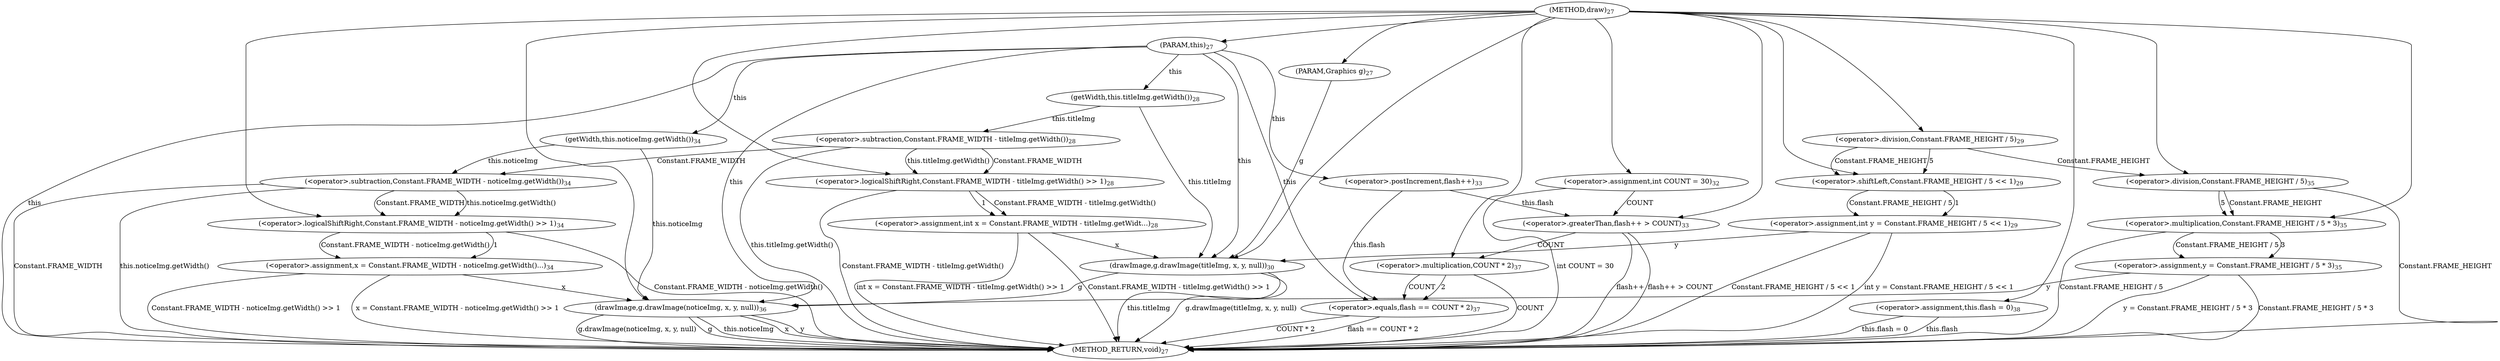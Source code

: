 digraph "draw" {  
"48" [label = <(METHOD,draw)<SUB>27</SUB>> ]
"139" [label = <(METHOD_RETURN,void)<SUB>27</SUB>> ]
"49" [label = <(PARAM,this)<SUB>27</SUB>> ]
"50" [label = <(PARAM,Graphics g)<SUB>27</SUB>> ]
"53" [label = <(&lt;operator&gt;.assignment,int x = Constant.FRAME_WIDTH - titleImg.getWidt...)<SUB>28</SUB>> ]
"66" [label = <(&lt;operator&gt;.assignment,int y = Constant.FRAME_HEIGHT / 5 &lt;&lt; 1)<SUB>29</SUB>> ]
"75" [label = <(drawImage,g.drawImage(titleImg, x, y, null))<SUB>30</SUB>> ]
"84" [label = <(&lt;operator&gt;.assignment,int COUNT = 30)<SUB>32</SUB>> ]
"53" [label = <(&lt;operator&gt;.assignment,int x = Constant.FRAME_WIDTH - titleImg.getWidt...)<SUB>28</SUB>> ]
"53" [label = <(&lt;operator&gt;.assignment,int x = Constant.FRAME_WIDTH - titleImg.getWidt...)<SUB>28</SUB>> ]
"66" [label = <(&lt;operator&gt;.assignment,int y = Constant.FRAME_HEIGHT / 5 &lt;&lt; 1)<SUB>29</SUB>> ]
"66" [label = <(&lt;operator&gt;.assignment,int y = Constant.FRAME_HEIGHT / 5 &lt;&lt; 1)<SUB>29</SUB>> ]
"75" [label = <(drawImage,g.drawImage(titleImg, x, y, null))<SUB>30</SUB>> ]
"75" [label = <(drawImage,g.drawImage(titleImg, x, y, null))<SUB>30</SUB>> ]
"75" [label = <(drawImage,g.drawImage(titleImg, x, y, null))<SUB>30</SUB>> ]
"75" [label = <(drawImage,g.drawImage(titleImg, x, y, null))<SUB>30</SUB>> ]
"75" [label = <(drawImage,g.drawImage(titleImg, x, y, null))<SUB>30</SUB>> ]
"84" [label = <(&lt;operator&gt;.assignment,int COUNT = 30)<SUB>32</SUB>> ]
"84" [label = <(&lt;operator&gt;.assignment,int COUNT = 30)<SUB>32</SUB>> ]
"88" [label = <(&lt;operator&gt;.greaterThan,flash++ &gt; COUNT)<SUB>33</SUB>> ]
"55" [label = <(&lt;operator&gt;.logicalShiftRight,Constant.FRAME_WIDTH - titleImg.getWidth() &gt;&gt; 1)<SUB>28</SUB>> ]
"55" [label = <(&lt;operator&gt;.logicalShiftRight,Constant.FRAME_WIDTH - titleImg.getWidth() &gt;&gt; 1)<SUB>28</SUB>> ]
"68" [label = <(&lt;operator&gt;.shiftLeft,Constant.FRAME_HEIGHT / 5 &lt;&lt; 1)<SUB>29</SUB>> ]
"68" [label = <(&lt;operator&gt;.shiftLeft,Constant.FRAME_HEIGHT / 5 &lt;&lt; 1)<SUB>29</SUB>> ]
"88" [label = <(&lt;operator&gt;.greaterThan,flash++ &gt; COUNT)<SUB>33</SUB>> ]
"88" [label = <(&lt;operator&gt;.greaterThan,flash++ &gt; COUNT)<SUB>33</SUB>> ]
"95" [label = <(&lt;operator&gt;.assignment,x = Constant.FRAME_WIDTH - noticeImg.getWidth()...)<SUB>34</SUB>> ]
"107" [label = <(&lt;operator&gt;.assignment,y = Constant.FRAME_HEIGHT / 5 * 3)<SUB>35</SUB>> ]
"116" [label = <(drawImage,g.drawImage(noticeImg, x, y, null))<SUB>36</SUB>> ]
"56" [label = <(&lt;operator&gt;.subtraction,Constant.FRAME_WIDTH - titleImg.getWidth())<SUB>28</SUB>> ]
"56" [label = <(&lt;operator&gt;.subtraction,Constant.FRAME_WIDTH - titleImg.getWidth())<SUB>28</SUB>> ]
"69" [label = <(&lt;operator&gt;.division,Constant.FRAME_HEIGHT / 5)<SUB>29</SUB>> ]
"69" [label = <(&lt;operator&gt;.division,Constant.FRAME_HEIGHT / 5)<SUB>29</SUB>> ]
"89" [label = <(&lt;operator&gt;.postIncrement,flash++)<SUB>33</SUB>> ]
"95" [label = <(&lt;operator&gt;.assignment,x = Constant.FRAME_WIDTH - noticeImg.getWidth()...)<SUB>34</SUB>> ]
"95" [label = <(&lt;operator&gt;.assignment,x = Constant.FRAME_WIDTH - noticeImg.getWidth()...)<SUB>34</SUB>> ]
"107" [label = <(&lt;operator&gt;.assignment,y = Constant.FRAME_HEIGHT / 5 * 3)<SUB>35</SUB>> ]
"107" [label = <(&lt;operator&gt;.assignment,y = Constant.FRAME_HEIGHT / 5 * 3)<SUB>35</SUB>> ]
"116" [label = <(drawImage,g.drawImage(noticeImg, x, y, null))<SUB>36</SUB>> ]
"116" [label = <(drawImage,g.drawImage(noticeImg, x, y, null))<SUB>36</SUB>> ]
"116" [label = <(drawImage,g.drawImage(noticeImg, x, y, null))<SUB>36</SUB>> ]
"116" [label = <(drawImage,g.drawImage(noticeImg, x, y, null))<SUB>36</SUB>> ]
"116" [label = <(drawImage,g.drawImage(noticeImg, x, y, null))<SUB>36</SUB>> ]
"125" [label = <(&lt;operator&gt;.equals,flash == COUNT * 2)<SUB>37</SUB>> ]
"132" [label = <(&lt;operator&gt;.assignment,this.flash = 0)<SUB>38</SUB>> ]
"60" [label = <(getWidth,this.titleImg.getWidth())<SUB>28</SUB>> ]
"97" [label = <(&lt;operator&gt;.logicalShiftRight,Constant.FRAME_WIDTH - noticeImg.getWidth() &gt;&gt; 1)<SUB>34</SUB>> ]
"97" [label = <(&lt;operator&gt;.logicalShiftRight,Constant.FRAME_WIDTH - noticeImg.getWidth() &gt;&gt; 1)<SUB>34</SUB>> ]
"109" [label = <(&lt;operator&gt;.multiplication,Constant.FRAME_HEIGHT / 5 * 3)<SUB>35</SUB>> ]
"109" [label = <(&lt;operator&gt;.multiplication,Constant.FRAME_HEIGHT / 5 * 3)<SUB>35</SUB>> ]
"125" [label = <(&lt;operator&gt;.equals,flash == COUNT * 2)<SUB>37</SUB>> ]
"125" [label = <(&lt;operator&gt;.equals,flash == COUNT * 2)<SUB>37</SUB>> ]
"132" [label = <(&lt;operator&gt;.assignment,this.flash = 0)<SUB>38</SUB>> ]
"132" [label = <(&lt;operator&gt;.assignment,this.flash = 0)<SUB>38</SUB>> ]
"98" [label = <(&lt;operator&gt;.subtraction,Constant.FRAME_WIDTH - noticeImg.getWidth())<SUB>34</SUB>> ]
"98" [label = <(&lt;operator&gt;.subtraction,Constant.FRAME_WIDTH - noticeImg.getWidth())<SUB>34</SUB>> ]
"110" [label = <(&lt;operator&gt;.division,Constant.FRAME_HEIGHT / 5)<SUB>35</SUB>> ]
"110" [label = <(&lt;operator&gt;.division,Constant.FRAME_HEIGHT / 5)<SUB>35</SUB>> ]
"129" [label = <(&lt;operator&gt;.multiplication,COUNT * 2)<SUB>37</SUB>> ]
"129" [label = <(&lt;operator&gt;.multiplication,COUNT * 2)<SUB>37</SUB>> ]
"102" [label = <(getWidth,this.noticeImg.getWidth())<SUB>34</SUB>> ]
  "49" -> "139"  [ label = "this"] 
  "56" -> "139"  [ label = "this.titleImg.getWidth()"] 
  "55" -> "139"  [ label = "Constant.FRAME_WIDTH - titleImg.getWidth()"] 
  "53" -> "139"  [ label = "Constant.FRAME_WIDTH - titleImg.getWidth() &gt;&gt; 1"] 
  "53" -> "139"  [ label = "int x = Constant.FRAME_WIDTH - titleImg.getWidth() &gt;&gt; 1"] 
  "66" -> "139"  [ label = "Constant.FRAME_HEIGHT / 5 &lt;&lt; 1"] 
  "66" -> "139"  [ label = "int y = Constant.FRAME_HEIGHT / 5 &lt;&lt; 1"] 
  "75" -> "139"  [ label = "this.titleImg"] 
  "75" -> "139"  [ label = "g.drawImage(titleImg, x, y, null)"] 
  "84" -> "139"  [ label = "int COUNT = 30"] 
  "88" -> "139"  [ label = "flash++"] 
  "88" -> "139"  [ label = "flash++ &gt; COUNT"] 
  "98" -> "139"  [ label = "Constant.FRAME_WIDTH"] 
  "98" -> "139"  [ label = "this.noticeImg.getWidth()"] 
  "97" -> "139"  [ label = "Constant.FRAME_WIDTH - noticeImg.getWidth()"] 
  "95" -> "139"  [ label = "Constant.FRAME_WIDTH - noticeImg.getWidth() &gt;&gt; 1"] 
  "95" -> "139"  [ label = "x = Constant.FRAME_WIDTH - noticeImg.getWidth() &gt;&gt; 1"] 
  "110" -> "139"  [ label = "Constant.FRAME_HEIGHT"] 
  "109" -> "139"  [ label = "Constant.FRAME_HEIGHT / 5"] 
  "107" -> "139"  [ label = "Constant.FRAME_HEIGHT / 5 * 3"] 
  "107" -> "139"  [ label = "y = Constant.FRAME_HEIGHT / 5 * 3"] 
  "116" -> "139"  [ label = "g"] 
  "116" -> "139"  [ label = "this.noticeImg"] 
  "116" -> "139"  [ label = "x"] 
  "116" -> "139"  [ label = "y"] 
  "116" -> "139"  [ label = "g.drawImage(noticeImg, x, y, null)"] 
  "129" -> "139"  [ label = "COUNT"] 
  "125" -> "139"  [ label = "COUNT * 2"] 
  "125" -> "139"  [ label = "flash == COUNT * 2"] 
  "132" -> "139"  [ label = "this.flash"] 
  "132" -> "139"  [ label = "this.flash = 0"] 
  "48" -> "49" 
  "48" -> "50" 
  "55" -> "53"  [ label = "Constant.FRAME_WIDTH - titleImg.getWidth()"] 
  "55" -> "53"  [ label = "1"] 
  "68" -> "66"  [ label = "Constant.FRAME_HEIGHT / 5"] 
  "68" -> "66"  [ label = "1"] 
  "48" -> "84" 
  "50" -> "75"  [ label = "g"] 
  "48" -> "75" 
  "49" -> "75"  [ label = "this"] 
  "60" -> "75"  [ label = "this.titleImg"] 
  "53" -> "75"  [ label = "x"] 
  "66" -> "75"  [ label = "y"] 
  "56" -> "55"  [ label = "Constant.FRAME_WIDTH"] 
  "56" -> "55"  [ label = "this.titleImg.getWidth()"] 
  "48" -> "55" 
  "69" -> "68"  [ label = "Constant.FRAME_HEIGHT"] 
  "69" -> "68"  [ label = "5"] 
  "48" -> "68" 
  "89" -> "88"  [ label = "this.flash"] 
  "84" -> "88"  [ label = "COUNT"] 
  "48" -> "88" 
  "97" -> "95"  [ label = "Constant.FRAME_WIDTH - noticeImg.getWidth()"] 
  "97" -> "95"  [ label = "1"] 
  "109" -> "107"  [ label = "Constant.FRAME_HEIGHT / 5"] 
  "109" -> "107"  [ label = "3"] 
  "60" -> "56"  [ label = "this.titleImg"] 
  "48" -> "69" 
  "49" -> "89"  [ label = "this"] 
  "75" -> "116"  [ label = "g"] 
  "48" -> "116" 
  "49" -> "116"  [ label = "this"] 
  "102" -> "116"  [ label = "this.noticeImg"] 
  "95" -> "116"  [ label = "x"] 
  "107" -> "116"  [ label = "y"] 
  "48" -> "132" 
  "49" -> "60"  [ label = "this"] 
  "98" -> "97"  [ label = "Constant.FRAME_WIDTH"] 
  "98" -> "97"  [ label = "this.noticeImg.getWidth()"] 
  "48" -> "97" 
  "110" -> "109"  [ label = "Constant.FRAME_HEIGHT"] 
  "110" -> "109"  [ label = "5"] 
  "48" -> "109" 
  "49" -> "125"  [ label = "this"] 
  "89" -> "125"  [ label = "this.flash"] 
  "129" -> "125"  [ label = "COUNT"] 
  "129" -> "125"  [ label = "2"] 
  "56" -> "98"  [ label = "Constant.FRAME_WIDTH"] 
  "102" -> "98"  [ label = "this.noticeImg"] 
  "69" -> "110"  [ label = "Constant.FRAME_HEIGHT"] 
  "48" -> "110" 
  "88" -> "129"  [ label = "COUNT"] 
  "48" -> "129" 
  "49" -> "102"  [ label = "this"] 
}

